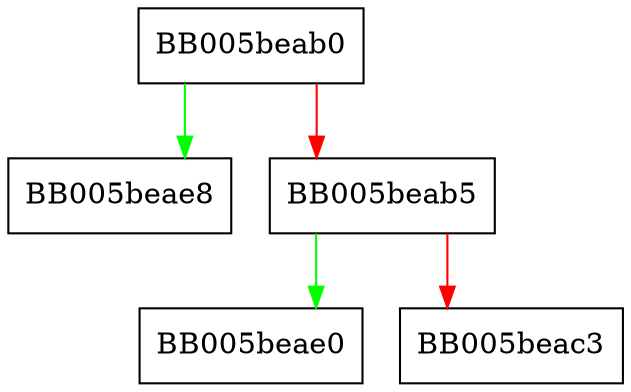 digraph EVP_CIPHER_gettable_ctx_params {
  node [shape="box"];
  graph [splines=ortho];
  BB005beab0 -> BB005beae8 [color="green"];
  BB005beab0 -> BB005beab5 [color="red"];
  BB005beab5 -> BB005beae0 [color="green"];
  BB005beab5 -> BB005beac3 [color="red"];
}